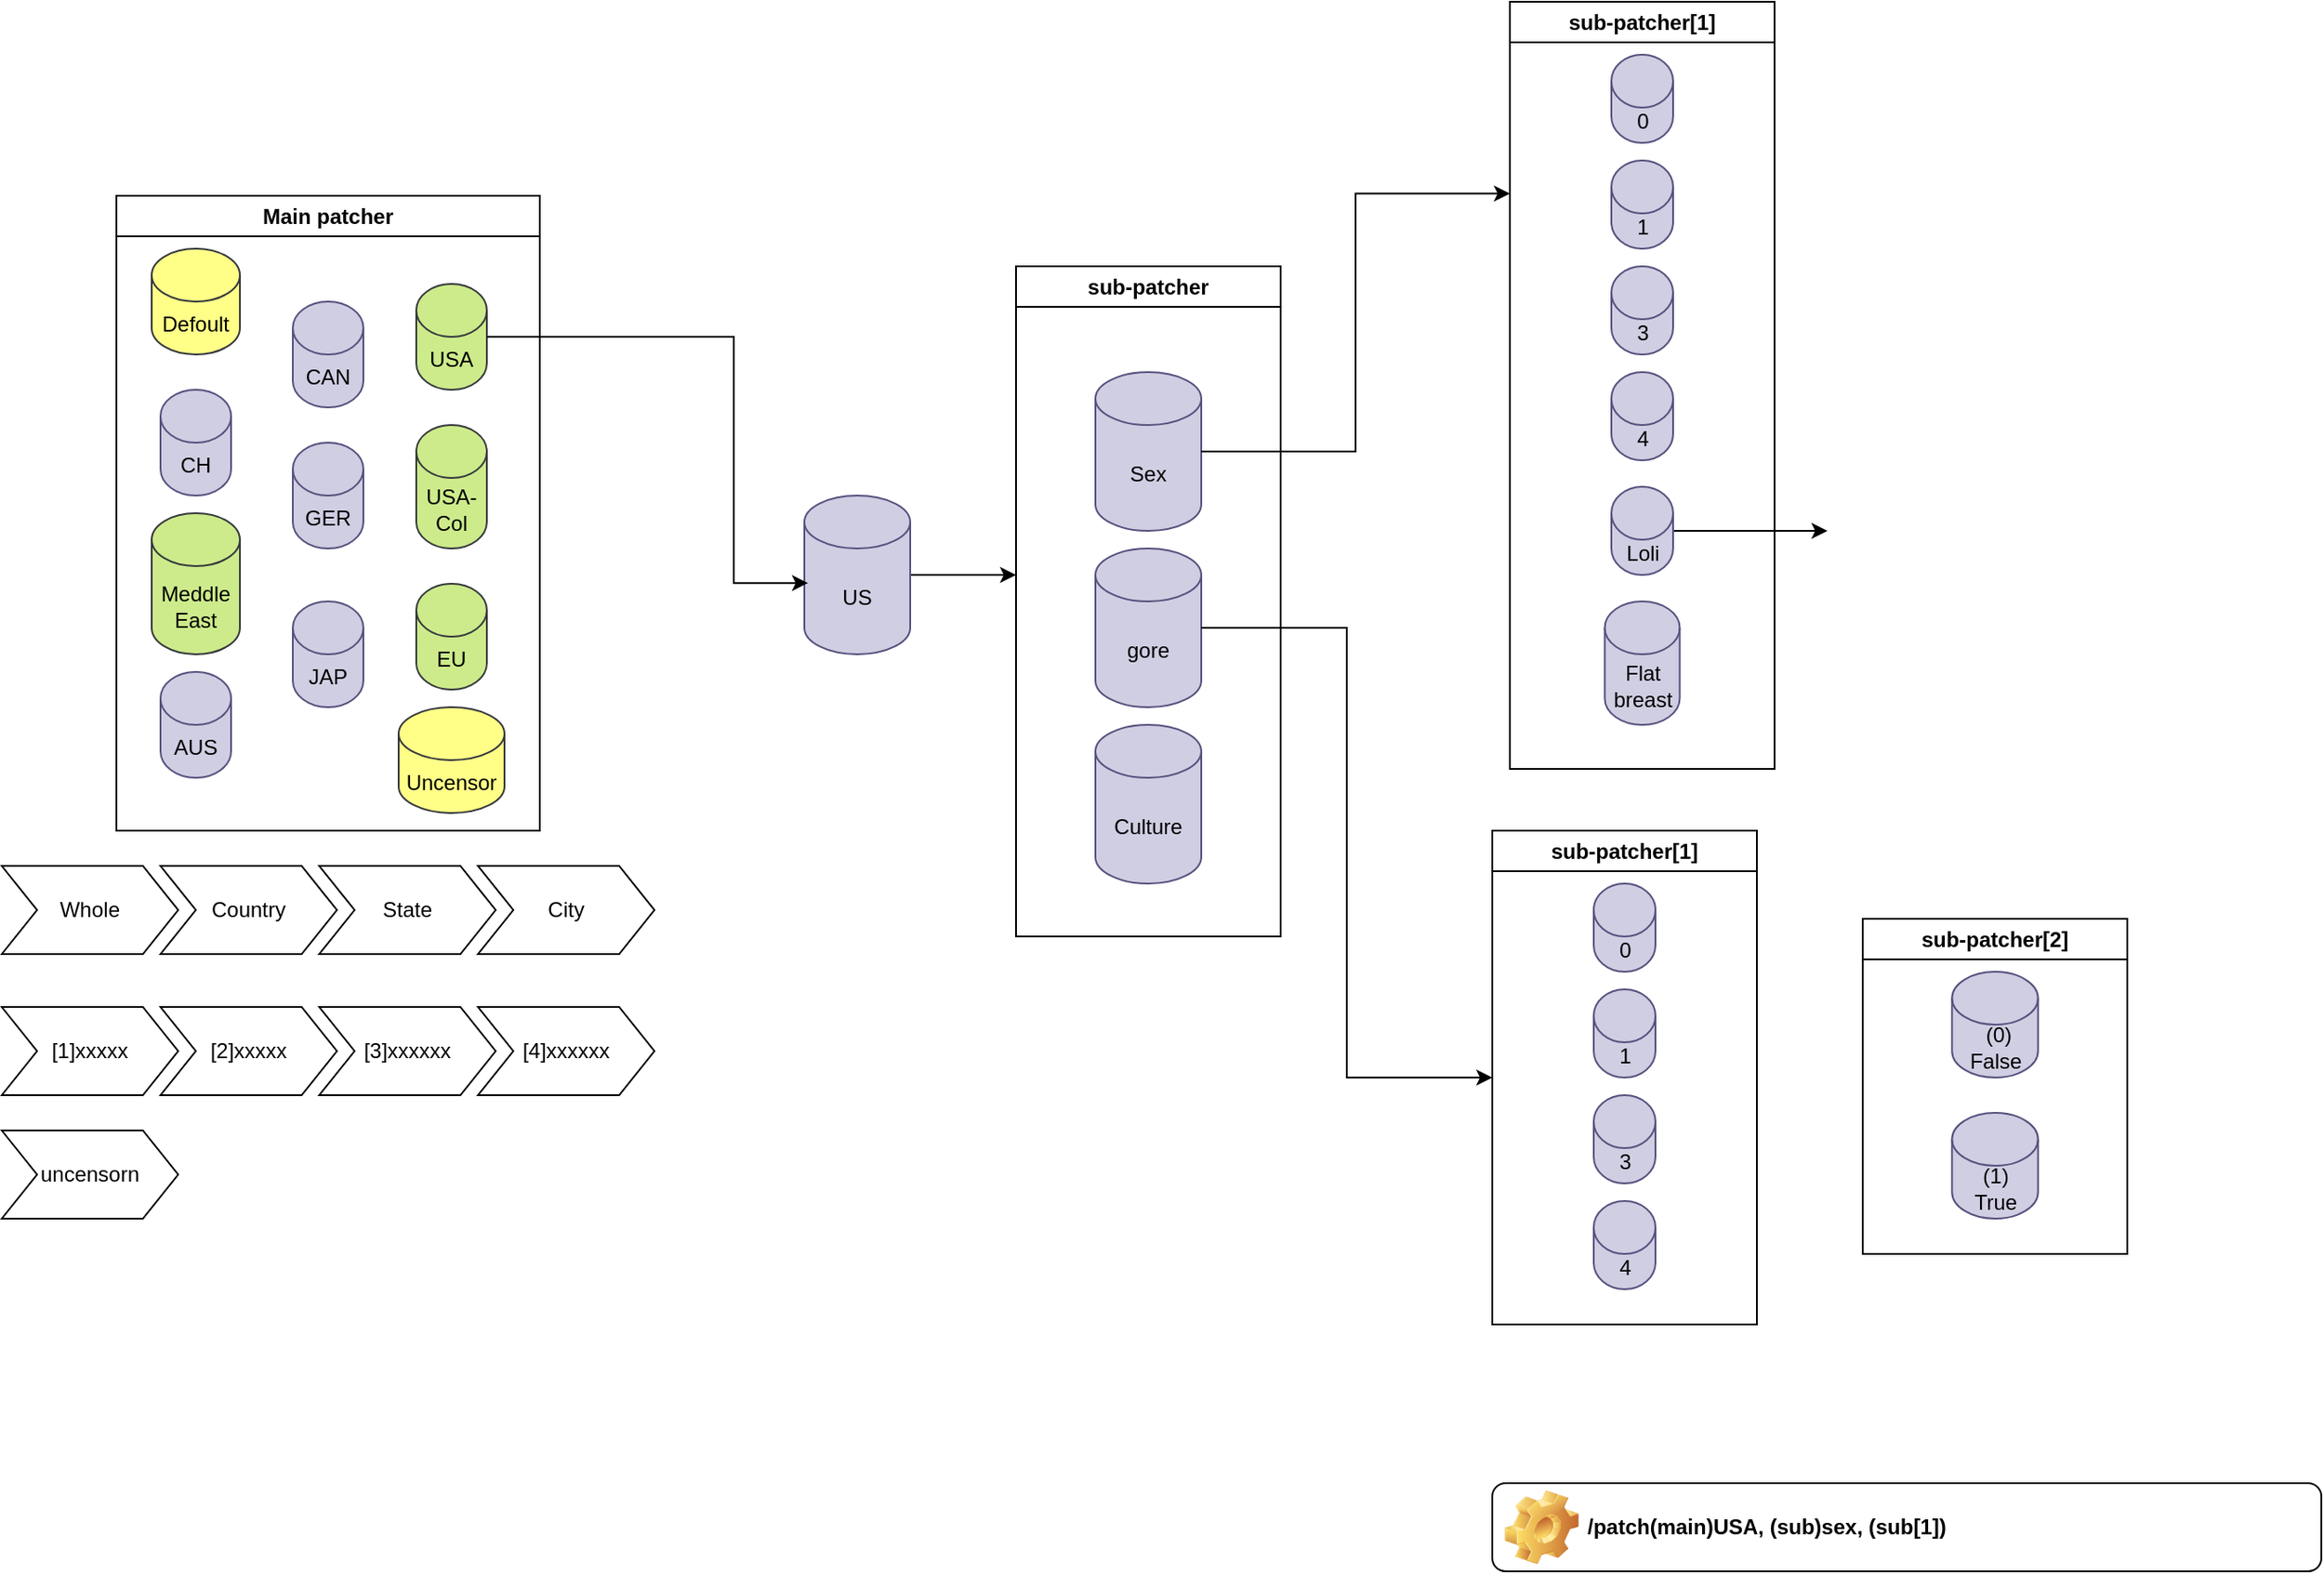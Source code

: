 <mxfile version="21.2.8" type="device">
  <diagram name="Page-1" id="Ds7QBqyLtPMJwqBdkIPY">
    <mxGraphModel dx="2026" dy="2076" grid="1" gridSize="10" guides="1" tooltips="1" connect="1" arrows="1" fold="1" page="1" pageScale="1" pageWidth="1100" pageHeight="850" math="0" shadow="0">
      <root>
        <mxCell id="0" />
        <mxCell id="1" parent="0" />
        <mxCell id="DE1Vgz6PxgFCmGS7JB63-10" value="Main patcher" style="swimlane;whiteSpace=wrap;html=1;" parent="1" vertex="1">
          <mxGeometry x="390" y="30" width="240" height="360" as="geometry" />
        </mxCell>
        <mxCell id="DE1Vgz6PxgFCmGS7JB63-7" value="Meddle&lt;br&gt;East" style="shape=cylinder3;whiteSpace=wrap;html=1;boundedLbl=1;backgroundOutline=1;size=15;fillColor=#cdeb8b;strokeColor=#36393d;" parent="DE1Vgz6PxgFCmGS7JB63-10" vertex="1">
          <mxGeometry x="20" y="180" width="50" height="80" as="geometry" />
        </mxCell>
        <mxCell id="DE1Vgz6PxgFCmGS7JB63-5" value="CH" style="shape=cylinder3;whiteSpace=wrap;html=1;boundedLbl=1;backgroundOutline=1;size=15;fillColor=#d0cee2;strokeColor=#56517e;" parent="DE1Vgz6PxgFCmGS7JB63-10" vertex="1">
          <mxGeometry x="25" y="110" width="40" height="60" as="geometry" />
        </mxCell>
        <mxCell id="DE1Vgz6PxgFCmGS7JB63-4" value="JAP" style="shape=cylinder3;whiteSpace=wrap;html=1;boundedLbl=1;backgroundOutline=1;size=15;fillColor=#d0cee2;strokeColor=#56517e;" parent="DE1Vgz6PxgFCmGS7JB63-10" vertex="1">
          <mxGeometry x="100" y="230" width="40" height="60" as="geometry" />
        </mxCell>
        <mxCell id="fZgS-SUWpDb8ZDhZ1dWq-11" value="GER" style="shape=cylinder3;whiteSpace=wrap;html=1;boundedLbl=1;backgroundOutline=1;size=15;fillColor=#d0cee2;strokeColor=#56517e;" parent="DE1Vgz6PxgFCmGS7JB63-10" vertex="1">
          <mxGeometry x="100" y="140" width="40" height="60" as="geometry" />
        </mxCell>
        <mxCell id="DE1Vgz6PxgFCmGS7JB63-3" value="USA" style="shape=cylinder3;whiteSpace=wrap;html=1;boundedLbl=1;backgroundOutline=1;size=15;fillColor=#cdeb8b;strokeColor=#36393d;" parent="DE1Vgz6PxgFCmGS7JB63-10" vertex="1">
          <mxGeometry x="170" y="50" width="40" height="60" as="geometry" />
        </mxCell>
        <mxCell id="fZgS-SUWpDb8ZDhZ1dWq-20" value="CAN" style="shape=cylinder3;whiteSpace=wrap;html=1;boundedLbl=1;backgroundOutline=1;size=15;fillColor=#d0cee2;strokeColor=#56517e;" parent="DE1Vgz6PxgFCmGS7JB63-10" vertex="1">
          <mxGeometry x="100" y="60" width="40" height="60" as="geometry" />
        </mxCell>
        <mxCell id="fZgS-SUWpDb8ZDhZ1dWq-21" value="AUS" style="shape=cylinder3;whiteSpace=wrap;html=1;boundedLbl=1;backgroundOutline=1;size=15;fillColor=#d0cee2;strokeColor=#56517e;" parent="DE1Vgz6PxgFCmGS7JB63-10" vertex="1">
          <mxGeometry x="25" y="270" width="40" height="60" as="geometry" />
        </mxCell>
        <mxCell id="fZgS-SUWpDb8ZDhZ1dWq-22" value="USA-Col" style="shape=cylinder3;whiteSpace=wrap;html=1;boundedLbl=1;backgroundOutline=1;size=15;fillColor=#cdeb8b;strokeColor=#36393d;" parent="DE1Vgz6PxgFCmGS7JB63-10" vertex="1">
          <mxGeometry x="170" y="130" width="40" height="70" as="geometry" />
        </mxCell>
        <mxCell id="fZgS-SUWpDb8ZDhZ1dWq-23" value="EU" style="shape=cylinder3;whiteSpace=wrap;html=1;boundedLbl=1;backgroundOutline=1;size=15;fillColor=#cdeb8b;strokeColor=#36393d;" parent="DE1Vgz6PxgFCmGS7JB63-10" vertex="1">
          <mxGeometry x="170" y="220" width="40" height="60" as="geometry" />
        </mxCell>
        <mxCell id="fZgS-SUWpDb8ZDhZ1dWq-34" value="Defoult" style="shape=cylinder3;whiteSpace=wrap;html=1;boundedLbl=1;backgroundOutline=1;size=15;fillColor=#ffff88;strokeColor=#36393d;" parent="DE1Vgz6PxgFCmGS7JB63-10" vertex="1">
          <mxGeometry x="20" y="30" width="50" height="60" as="geometry" />
        </mxCell>
        <mxCell id="fZgS-SUWpDb8ZDhZ1dWq-50" value="Uncensor" style="shape=cylinder3;whiteSpace=wrap;html=1;boundedLbl=1;backgroundOutline=1;size=15;fillColor=#ffff88;strokeColor=#36393d;" parent="DE1Vgz6PxgFCmGS7JB63-10" vertex="1">
          <mxGeometry x="160" y="290" width="60" height="60" as="geometry" />
        </mxCell>
        <mxCell id="fZgS-SUWpDb8ZDhZ1dWq-18" style="edgeStyle=orthogonalEdgeStyle;rounded=0;orthogonalLoop=1;jettySize=auto;html=1;" parent="1" source="fZgS-SUWpDb8ZDhZ1dWq-12" edge="1">
          <mxGeometry relative="1" as="geometry">
            <mxPoint x="900" y="245" as="targetPoint" />
          </mxGeometry>
        </mxCell>
        <mxCell id="fZgS-SUWpDb8ZDhZ1dWq-12" value="US" style="shape=cylinder3;whiteSpace=wrap;html=1;boundedLbl=1;backgroundOutline=1;size=15;fillColor=#d0cee2;strokeColor=#56517e;" parent="1" vertex="1">
          <mxGeometry x="780" y="200" width="60" height="90" as="geometry" />
        </mxCell>
        <mxCell id="fZgS-SUWpDb8ZDhZ1dWq-15" value="sub-patcher" style="swimlane;whiteSpace=wrap;html=1;" parent="1" vertex="1">
          <mxGeometry x="900" y="70" width="150" height="380" as="geometry" />
        </mxCell>
        <mxCell id="fZgS-SUWpDb8ZDhZ1dWq-14" value="Sex" style="shape=cylinder3;whiteSpace=wrap;html=1;boundedLbl=1;backgroundOutline=1;size=15;fillColor=#d0cee2;strokeColor=#56517e;" parent="fZgS-SUWpDb8ZDhZ1dWq-15" vertex="1">
          <mxGeometry x="45" y="60" width="60" height="90" as="geometry" />
        </mxCell>
        <mxCell id="fZgS-SUWpDb8ZDhZ1dWq-13" value="gore" style="shape=cylinder3;whiteSpace=wrap;html=1;boundedLbl=1;backgroundOutline=1;size=15;fillColor=#d0cee2;strokeColor=#56517e;" parent="fZgS-SUWpDb8ZDhZ1dWq-15" vertex="1">
          <mxGeometry x="45" y="160" width="60" height="90" as="geometry" />
        </mxCell>
        <mxCell id="fZgS-SUWpDb8ZDhZ1dWq-49" value="Culture" style="shape=cylinder3;whiteSpace=wrap;html=1;boundedLbl=1;backgroundOutline=1;size=15;fillColor=#d0cee2;strokeColor=#56517e;" parent="fZgS-SUWpDb8ZDhZ1dWq-15" vertex="1">
          <mxGeometry x="45" y="260" width="60" height="90" as="geometry" />
        </mxCell>
        <mxCell id="fZgS-SUWpDb8ZDhZ1dWq-16" style="edgeStyle=orthogonalEdgeStyle;rounded=0;orthogonalLoop=1;jettySize=auto;html=1;entryX=0.034;entryY=0.551;entryDx=0;entryDy=0;entryPerimeter=0;exitX=1;exitY=0.5;exitDx=0;exitDy=0;exitPerimeter=0;" parent="1" source="DE1Vgz6PxgFCmGS7JB63-3" target="fZgS-SUWpDb8ZDhZ1dWq-12" edge="1">
          <mxGeometry relative="1" as="geometry">
            <mxPoint x="630" y="140" as="sourcePoint" />
            <mxPoint x="790" y="250" as="targetPoint" />
            <Array as="points">
              <mxPoint x="740" y="110" />
              <mxPoint x="740" y="250" />
            </Array>
          </mxGeometry>
        </mxCell>
        <mxCell id="fZgS-SUWpDb8ZDhZ1dWq-24" value="Whole" style="shape=step;perimeter=stepPerimeter;whiteSpace=wrap;html=1;fixedSize=1;" parent="1" vertex="1">
          <mxGeometry x="325" y="410" width="100" height="50" as="geometry" />
        </mxCell>
        <mxCell id="fZgS-SUWpDb8ZDhZ1dWq-25" value="Country" style="shape=step;perimeter=stepPerimeter;whiteSpace=wrap;html=1;fixedSize=1;" parent="1" vertex="1">
          <mxGeometry x="415" y="410" width="100" height="50" as="geometry" />
        </mxCell>
        <mxCell id="fZgS-SUWpDb8ZDhZ1dWq-26" value="City" style="shape=step;perimeter=stepPerimeter;whiteSpace=wrap;html=1;fixedSize=1;" parent="1" vertex="1">
          <mxGeometry x="595" y="410" width="100" height="50" as="geometry" />
        </mxCell>
        <mxCell id="fZgS-SUWpDb8ZDhZ1dWq-27" value="State" style="shape=step;perimeter=stepPerimeter;whiteSpace=wrap;html=1;fixedSize=1;" parent="1" vertex="1">
          <mxGeometry x="505" y="410" width="100" height="50" as="geometry" />
        </mxCell>
        <mxCell id="fZgS-SUWpDb8ZDhZ1dWq-28" value="[1]xxxxx" style="shape=step;perimeter=stepPerimeter;whiteSpace=wrap;html=1;fixedSize=1;" parent="1" vertex="1">
          <mxGeometry x="325" y="490" width="100" height="50" as="geometry" />
        </mxCell>
        <mxCell id="fZgS-SUWpDb8ZDhZ1dWq-29" value="[2]xxxxx" style="shape=step;perimeter=stepPerimeter;whiteSpace=wrap;html=1;fixedSize=1;" parent="1" vertex="1">
          <mxGeometry x="415" y="490" width="100" height="50" as="geometry" />
        </mxCell>
        <mxCell id="fZgS-SUWpDb8ZDhZ1dWq-30" value="[4]xxxxxx" style="shape=step;perimeter=stepPerimeter;whiteSpace=wrap;html=1;fixedSize=1;" parent="1" vertex="1">
          <mxGeometry x="595" y="490" width="100" height="50" as="geometry" />
        </mxCell>
        <mxCell id="fZgS-SUWpDb8ZDhZ1dWq-31" value="[3]xxxxxx" style="shape=step;perimeter=stepPerimeter;whiteSpace=wrap;html=1;fixedSize=1;" parent="1" vertex="1">
          <mxGeometry x="505" y="490" width="100" height="50" as="geometry" />
        </mxCell>
        <mxCell id="fZgS-SUWpDb8ZDhZ1dWq-33" value="uncensorn" style="shape=step;perimeter=stepPerimeter;whiteSpace=wrap;html=1;fixedSize=1;" parent="1" vertex="1">
          <mxGeometry x="325" y="560" width="100" height="50" as="geometry" />
        </mxCell>
        <mxCell id="fZgS-SUWpDb8ZDhZ1dWq-35" value="sub-patcher[1]" style="swimlane;whiteSpace=wrap;html=1;" parent="1" vertex="1">
          <mxGeometry x="1170" y="390" width="150" height="280" as="geometry" />
        </mxCell>
        <mxCell id="fZgS-SUWpDb8ZDhZ1dWq-37" value="0" style="shape=cylinder3;whiteSpace=wrap;html=1;boundedLbl=1;backgroundOutline=1;size=15;fillColor=#d0cee2;strokeColor=#56517e;" parent="fZgS-SUWpDb8ZDhZ1dWq-35" vertex="1">
          <mxGeometry x="57.5" y="30" width="35" height="50" as="geometry" />
        </mxCell>
        <mxCell id="fZgS-SUWpDb8ZDhZ1dWq-40" value="1" style="shape=cylinder3;whiteSpace=wrap;html=1;boundedLbl=1;backgroundOutline=1;size=15;fillColor=#d0cee2;strokeColor=#56517e;" parent="fZgS-SUWpDb8ZDhZ1dWq-35" vertex="1">
          <mxGeometry x="57.5" y="90" width="35" height="50" as="geometry" />
        </mxCell>
        <mxCell id="fZgS-SUWpDb8ZDhZ1dWq-41" value="3" style="shape=cylinder3;whiteSpace=wrap;html=1;boundedLbl=1;backgroundOutline=1;size=15;fillColor=#d0cee2;strokeColor=#56517e;" parent="fZgS-SUWpDb8ZDhZ1dWq-35" vertex="1">
          <mxGeometry x="57.5" y="150" width="35" height="50" as="geometry" />
        </mxCell>
        <mxCell id="fZgS-SUWpDb8ZDhZ1dWq-42" value="4" style="shape=cylinder3;whiteSpace=wrap;html=1;boundedLbl=1;backgroundOutline=1;size=15;fillColor=#d0cee2;strokeColor=#56517e;" parent="fZgS-SUWpDb8ZDhZ1dWq-35" vertex="1">
          <mxGeometry x="57.5" y="210" width="35" height="50" as="geometry" />
        </mxCell>
        <mxCell id="fZgS-SUWpDb8ZDhZ1dWq-39" style="edgeStyle=orthogonalEdgeStyle;rounded=0;orthogonalLoop=1;jettySize=auto;html=1;entryX=0;entryY=0.5;entryDx=0;entryDy=0;" parent="1" source="fZgS-SUWpDb8ZDhZ1dWq-13" target="fZgS-SUWpDb8ZDhZ1dWq-35" edge="1">
          <mxGeometry relative="1" as="geometry" />
        </mxCell>
        <mxCell id="fZgS-SUWpDb8ZDhZ1dWq-43" value="sub-patcher[1]" style="swimlane;whiteSpace=wrap;html=1;" parent="1" vertex="1">
          <mxGeometry x="1180" y="-80" width="150" height="435" as="geometry" />
        </mxCell>
        <mxCell id="fZgS-SUWpDb8ZDhZ1dWq-44" value="0" style="shape=cylinder3;whiteSpace=wrap;html=1;boundedLbl=1;backgroundOutline=1;size=15;fillColor=#d0cee2;strokeColor=#56517e;" parent="fZgS-SUWpDb8ZDhZ1dWq-43" vertex="1">
          <mxGeometry x="57.5" y="30" width="35" height="50" as="geometry" />
        </mxCell>
        <mxCell id="fZgS-SUWpDb8ZDhZ1dWq-45" value="1" style="shape=cylinder3;whiteSpace=wrap;html=1;boundedLbl=1;backgroundOutline=1;size=15;fillColor=#d0cee2;strokeColor=#56517e;" parent="fZgS-SUWpDb8ZDhZ1dWq-43" vertex="1">
          <mxGeometry x="57.5" y="90" width="35" height="50" as="geometry" />
        </mxCell>
        <mxCell id="fZgS-SUWpDb8ZDhZ1dWq-46" value="3" style="shape=cylinder3;whiteSpace=wrap;html=1;boundedLbl=1;backgroundOutline=1;size=15;fillColor=#d0cee2;strokeColor=#56517e;" parent="fZgS-SUWpDb8ZDhZ1dWq-43" vertex="1">
          <mxGeometry x="57.5" y="150" width="35" height="50" as="geometry" />
        </mxCell>
        <mxCell id="fZgS-SUWpDb8ZDhZ1dWq-47" value="4" style="shape=cylinder3;whiteSpace=wrap;html=1;boundedLbl=1;backgroundOutline=1;size=15;fillColor=#d0cee2;strokeColor=#56517e;" parent="fZgS-SUWpDb8ZDhZ1dWq-43" vertex="1">
          <mxGeometry x="57.5" y="210" width="35" height="50" as="geometry" />
        </mxCell>
        <mxCell id="fZgS-SUWpDb8ZDhZ1dWq-60" style="edgeStyle=orthogonalEdgeStyle;rounded=0;orthogonalLoop=1;jettySize=auto;html=1;" parent="fZgS-SUWpDb8ZDhZ1dWq-43" source="fZgS-SUWpDb8ZDhZ1dWq-51" edge="1">
          <mxGeometry relative="1" as="geometry">
            <mxPoint x="180" y="300" as="targetPoint" />
          </mxGeometry>
        </mxCell>
        <mxCell id="fZgS-SUWpDb8ZDhZ1dWq-51" value="Loli" style="shape=cylinder3;whiteSpace=wrap;html=1;boundedLbl=1;backgroundOutline=1;size=15;fillColor=#d0cee2;strokeColor=#56517e;" parent="fZgS-SUWpDb8ZDhZ1dWq-43" vertex="1">
          <mxGeometry x="57.5" y="275" width="35" height="50" as="geometry" />
        </mxCell>
        <mxCell id="fZgS-SUWpDb8ZDhZ1dWq-52" value="Flat&lt;br&gt;breast" style="shape=cylinder3;whiteSpace=wrap;html=1;boundedLbl=1;backgroundOutline=1;size=15;fillColor=#d0cee2;strokeColor=#56517e;" parent="fZgS-SUWpDb8ZDhZ1dWq-43" vertex="1">
          <mxGeometry x="53.75" y="340" width="42.5" height="70" as="geometry" />
        </mxCell>
        <mxCell id="fZgS-SUWpDb8ZDhZ1dWq-53" value="sub-patcher[2]" style="swimlane;whiteSpace=wrap;html=1;" parent="1" vertex="1">
          <mxGeometry x="1380" y="440" width="150" height="190" as="geometry" />
        </mxCell>
        <mxCell id="fZgS-SUWpDb8ZDhZ1dWq-54" value="&amp;nbsp;(0) False" style="shape=cylinder3;whiteSpace=wrap;html=1;boundedLbl=1;backgroundOutline=1;size=15;fillColor=#d0cee2;strokeColor=#56517e;" parent="fZgS-SUWpDb8ZDhZ1dWq-53" vertex="1">
          <mxGeometry x="50.63" y="30" width="48.75" height="60" as="geometry" />
        </mxCell>
        <mxCell id="fZgS-SUWpDb8ZDhZ1dWq-55" value="(1)&lt;br&gt;True" style="shape=cylinder3;whiteSpace=wrap;html=1;boundedLbl=1;backgroundOutline=1;size=15;fillColor=#d0cee2;strokeColor=#56517e;" parent="fZgS-SUWpDb8ZDhZ1dWq-53" vertex="1">
          <mxGeometry x="50.63" y="110" width="48.75" height="60" as="geometry" />
        </mxCell>
        <mxCell id="fZgS-SUWpDb8ZDhZ1dWq-64" value="/patch(main)USA, (sub)sex, (sub[1])" style="label;whiteSpace=wrap;html=1;image=img/clipart/Gear_128x128.png" parent="1" vertex="1">
          <mxGeometry x="1170" y="760" width="470" height="50" as="geometry" />
        </mxCell>
        <mxCell id="fZgS-SUWpDb8ZDhZ1dWq-65" style="edgeStyle=orthogonalEdgeStyle;rounded=0;orthogonalLoop=1;jettySize=auto;html=1;entryX=0;entryY=0.25;entryDx=0;entryDy=0;" parent="1" source="fZgS-SUWpDb8ZDhZ1dWq-14" target="fZgS-SUWpDb8ZDhZ1dWq-43" edge="1">
          <mxGeometry relative="1" as="geometry" />
        </mxCell>
      </root>
    </mxGraphModel>
  </diagram>
</mxfile>
